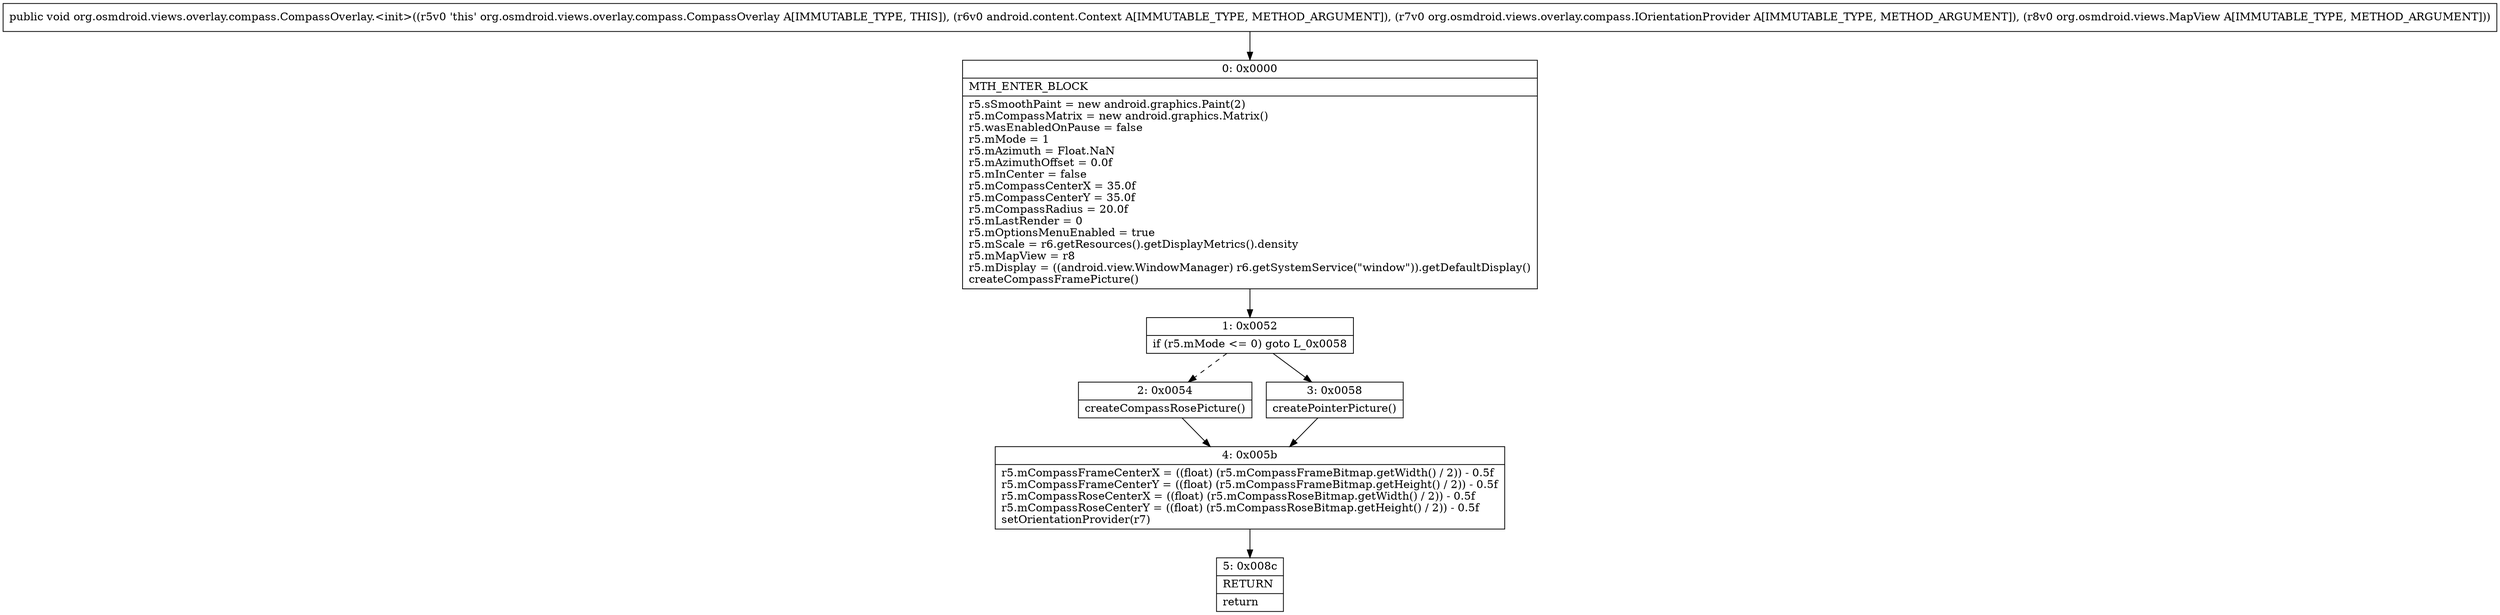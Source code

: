 digraph "CFG fororg.osmdroid.views.overlay.compass.CompassOverlay.\<init\>(Landroid\/content\/Context;Lorg\/osmdroid\/views\/overlay\/compass\/IOrientationProvider;Lorg\/osmdroid\/views\/MapView;)V" {
Node_0 [shape=record,label="{0\:\ 0x0000|MTH_ENTER_BLOCK\l|r5.sSmoothPaint = new android.graphics.Paint(2)\lr5.mCompassMatrix = new android.graphics.Matrix()\lr5.wasEnabledOnPause = false\lr5.mMode = 1\lr5.mAzimuth = Float.NaN\lr5.mAzimuthOffset = 0.0f\lr5.mInCenter = false\lr5.mCompassCenterX = 35.0f\lr5.mCompassCenterY = 35.0f\lr5.mCompassRadius = 20.0f\lr5.mLastRender = 0\lr5.mOptionsMenuEnabled = true\lr5.mScale = r6.getResources().getDisplayMetrics().density\lr5.mMapView = r8\lr5.mDisplay = ((android.view.WindowManager) r6.getSystemService(\"window\")).getDefaultDisplay()\lcreateCompassFramePicture()\l}"];
Node_1 [shape=record,label="{1\:\ 0x0052|if (r5.mMode \<= 0) goto L_0x0058\l}"];
Node_2 [shape=record,label="{2\:\ 0x0054|createCompassRosePicture()\l}"];
Node_3 [shape=record,label="{3\:\ 0x0058|createPointerPicture()\l}"];
Node_4 [shape=record,label="{4\:\ 0x005b|r5.mCompassFrameCenterX = ((float) (r5.mCompassFrameBitmap.getWidth() \/ 2)) \- 0.5f\lr5.mCompassFrameCenterY = ((float) (r5.mCompassFrameBitmap.getHeight() \/ 2)) \- 0.5f\lr5.mCompassRoseCenterX = ((float) (r5.mCompassRoseBitmap.getWidth() \/ 2)) \- 0.5f\lr5.mCompassRoseCenterY = ((float) (r5.mCompassRoseBitmap.getHeight() \/ 2)) \- 0.5f\lsetOrientationProvider(r7)\l}"];
Node_5 [shape=record,label="{5\:\ 0x008c|RETURN\l|return\l}"];
MethodNode[shape=record,label="{public void org.osmdroid.views.overlay.compass.CompassOverlay.\<init\>((r5v0 'this' org.osmdroid.views.overlay.compass.CompassOverlay A[IMMUTABLE_TYPE, THIS]), (r6v0 android.content.Context A[IMMUTABLE_TYPE, METHOD_ARGUMENT]), (r7v0 org.osmdroid.views.overlay.compass.IOrientationProvider A[IMMUTABLE_TYPE, METHOD_ARGUMENT]), (r8v0 org.osmdroid.views.MapView A[IMMUTABLE_TYPE, METHOD_ARGUMENT])) }"];
MethodNode -> Node_0;
Node_0 -> Node_1;
Node_1 -> Node_2[style=dashed];
Node_1 -> Node_3;
Node_2 -> Node_4;
Node_3 -> Node_4;
Node_4 -> Node_5;
}

